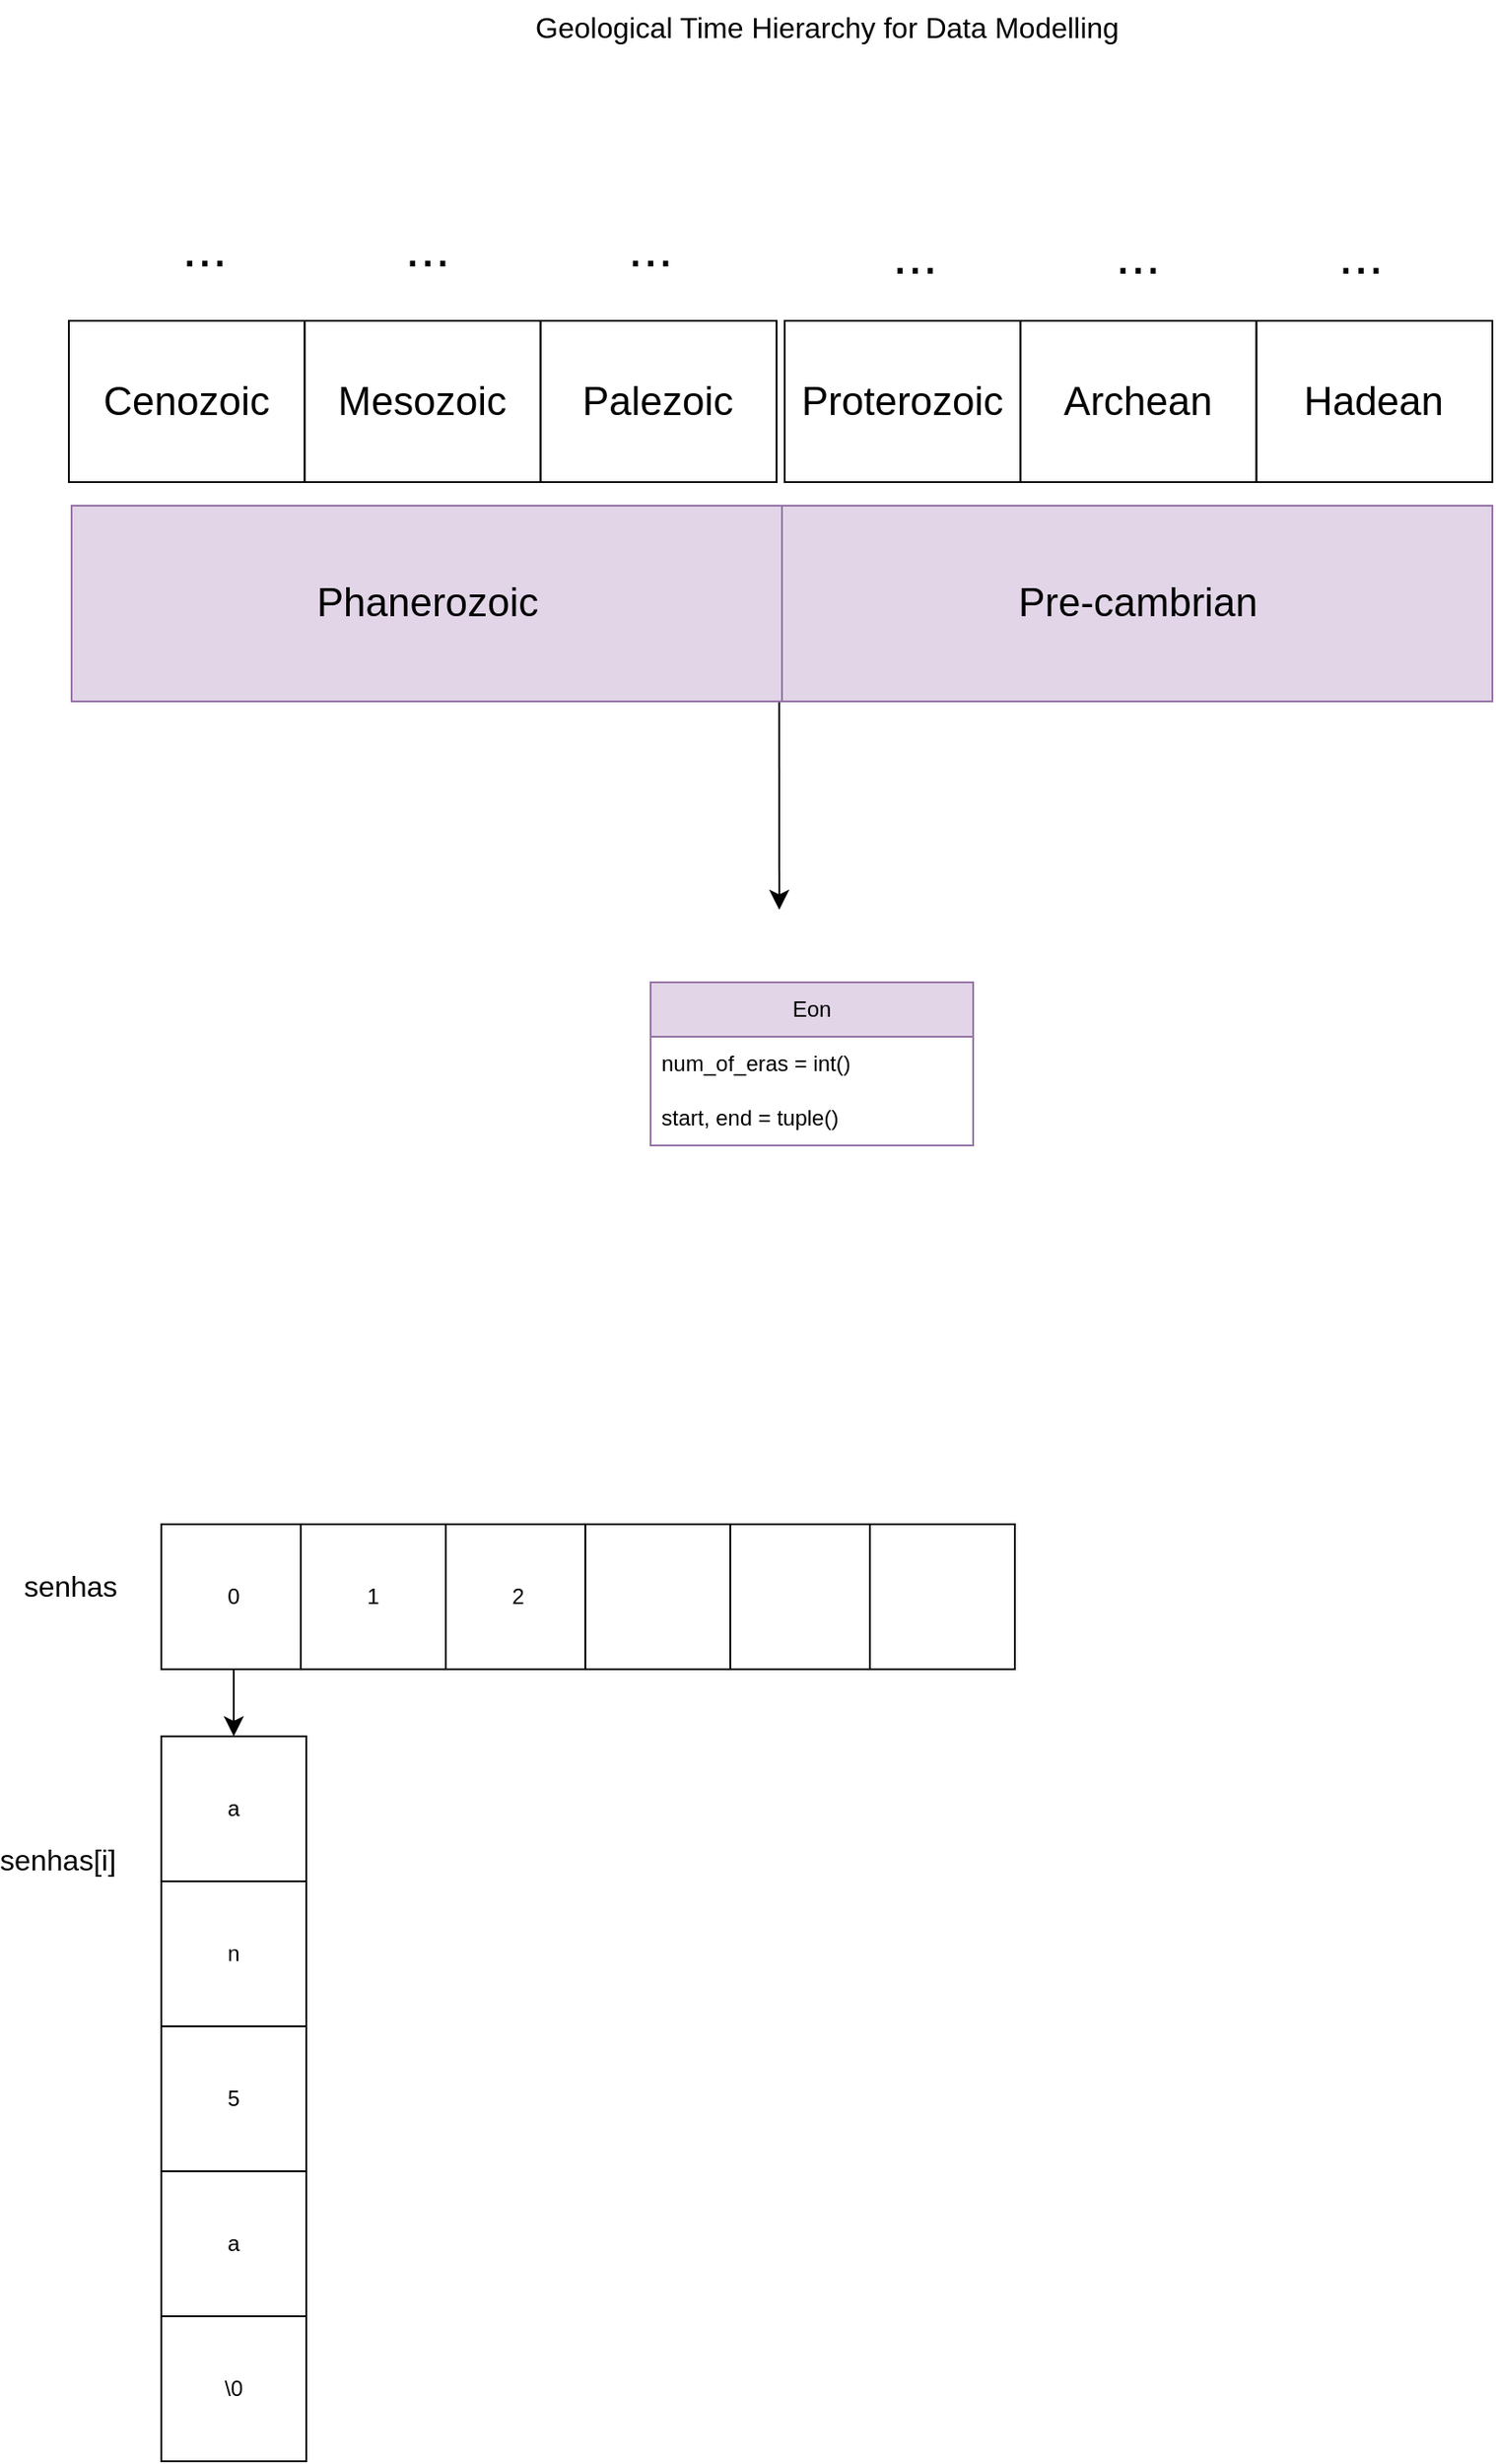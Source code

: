 <mxfile version="24.2.5" type="device">
  <diagram name="Página-1" id="vrO897uM2YTcutCzQzcY">
    <mxGraphModel dx="1595" dy="1538" grid="0" gridSize="10" guides="1" tooltips="1" connect="1" arrows="1" fold="1" page="0" pageScale="1" pageWidth="1100" pageHeight="850" math="0" shadow="0">
      <root>
        <mxCell id="0" />
        <mxCell id="1" parent="0" />
        <mxCell id="0BnK5tiUqIBFLf6vjAou-24" value="" style="endArrow=classic;html=1;rounded=0;fontSize=12;startSize=8;endSize=8;curved=1;exitX=0.996;exitY=0.935;exitDx=0;exitDy=0;exitPerimeter=0;" edge="1" parent="1" source="0BnK5tiUqIBFLf6vjAou-3">
          <mxGeometry width="50" height="50" relative="1" as="geometry">
            <mxPoint x="116" y="2" as="sourcePoint" />
            <mxPoint x="148" y="101" as="targetPoint" />
          </mxGeometry>
        </mxCell>
        <mxCell id="0BnK5tiUqIBFLf6vjAou-2" value="Geological Time Hierarchy for Data Modelling" style="text;html=1;align=center;verticalAlign=middle;whiteSpace=wrap;rounded=0;fontSize=16;" vertex="1" parent="1">
          <mxGeometry x="6" y="-401" width="337" height="30" as="geometry" />
        </mxCell>
        <mxCell id="0BnK5tiUqIBFLf6vjAou-21" value="" style="group" vertex="1" connectable="0" parent="1">
          <mxGeometry x="-244" y="-280" width="785.5" height="266" as="geometry" />
        </mxCell>
        <mxCell id="0BnK5tiUqIBFLf6vjAou-8" value="" style="group" vertex="1" connectable="0" parent="0BnK5tiUqIBFLf6vjAou-21">
          <mxGeometry y="56" width="390.5" height="89" as="geometry" />
        </mxCell>
        <mxCell id="0BnK5tiUqIBFLf6vjAou-5" value="&lt;font style=&quot;font-size: 22px;&quot;&gt;Cenozoic&lt;/font&gt;" style="rounded=0;whiteSpace=wrap;html=1;" vertex="1" parent="0BnK5tiUqIBFLf6vjAou-8">
          <mxGeometry width="130.167" height="89" as="geometry" />
        </mxCell>
        <mxCell id="0BnK5tiUqIBFLf6vjAou-6" value="&lt;font style=&quot;font-size: 22px;&quot;&gt;Mesozoic&lt;/font&gt;" style="rounded=0;whiteSpace=wrap;html=1;" vertex="1" parent="0BnK5tiUqIBFLf6vjAou-8">
          <mxGeometry x="130.167" width="130.167" height="89" as="geometry" />
        </mxCell>
        <mxCell id="0BnK5tiUqIBFLf6vjAou-7" value="&lt;font style=&quot;font-size: 22px;&quot;&gt;Palezoic&lt;/font&gt;" style="rounded=0;whiteSpace=wrap;html=1;" vertex="1" parent="0BnK5tiUqIBFLf6vjAou-8">
          <mxGeometry x="260.333" width="130.167" height="89" as="geometry" />
        </mxCell>
        <mxCell id="0BnK5tiUqIBFLf6vjAou-10" value="" style="group" vertex="1" connectable="0" parent="0BnK5tiUqIBFLf6vjAou-21">
          <mxGeometry x="395" y="56" width="390.5" height="89" as="geometry" />
        </mxCell>
        <mxCell id="0BnK5tiUqIBFLf6vjAou-11" value="&lt;font style=&quot;font-size: 22px;&quot;&gt;Proterozoic&lt;/font&gt;" style="rounded=0;whiteSpace=wrap;html=1;" vertex="1" parent="0BnK5tiUqIBFLf6vjAou-10">
          <mxGeometry width="130.167" height="89" as="geometry" />
        </mxCell>
        <mxCell id="0BnK5tiUqIBFLf6vjAou-12" value="&lt;font style=&quot;font-size: 22px;&quot;&gt;Archean&lt;/font&gt;" style="rounded=0;whiteSpace=wrap;html=1;" vertex="1" parent="0BnK5tiUqIBFLf6vjAou-10">
          <mxGeometry x="130.167" width="130.167" height="89" as="geometry" />
        </mxCell>
        <mxCell id="0BnK5tiUqIBFLf6vjAou-13" value="&lt;font style=&quot;font-size: 22px;&quot;&gt;Hadean&lt;/font&gt;" style="rounded=0;whiteSpace=wrap;html=1;" vertex="1" parent="0BnK5tiUqIBFLf6vjAou-10">
          <mxGeometry x="260.333" width="130.167" height="89" as="geometry" />
        </mxCell>
        <mxCell id="0BnK5tiUqIBFLf6vjAou-15" value="&lt;font style=&quot;font-size: 30px;&quot;&gt;...&lt;/font&gt;" style="text;html=1;align=center;verticalAlign=middle;whiteSpace=wrap;rounded=0;fontSize=16;" vertex="1" parent="0BnK5tiUqIBFLf6vjAou-21">
          <mxGeometry x="291" width="60" height="30" as="geometry" />
        </mxCell>
        <mxCell id="0BnK5tiUqIBFLf6vjAou-16" value="&lt;font style=&quot;font-size: 30px;&quot;&gt;...&lt;/font&gt;" style="text;html=1;align=center;verticalAlign=middle;whiteSpace=wrap;rounded=0;fontSize=16;" vertex="1" parent="0BnK5tiUqIBFLf6vjAou-21">
          <mxGeometry x="167.5" width="60" height="30" as="geometry" />
        </mxCell>
        <mxCell id="0BnK5tiUqIBFLf6vjAou-17" value="&lt;font style=&quot;font-size: 30px;&quot;&gt;...&lt;/font&gt;" style="text;html=1;align=center;verticalAlign=middle;whiteSpace=wrap;rounded=0;fontSize=16;" vertex="1" parent="0BnK5tiUqIBFLf6vjAou-21">
          <mxGeometry x="45" width="60" height="30" as="geometry" />
        </mxCell>
        <mxCell id="0BnK5tiUqIBFLf6vjAou-18" value="&lt;font style=&quot;font-size: 30px;&quot;&gt;...&lt;/font&gt;" style="text;html=1;align=center;verticalAlign=middle;whiteSpace=wrap;rounded=0;fontSize=16;" vertex="1" parent="0BnK5tiUqIBFLf6vjAou-21">
          <mxGeometry x="683.25" y="4" width="60" height="30" as="geometry" />
        </mxCell>
        <mxCell id="0BnK5tiUqIBFLf6vjAou-19" value="&lt;font style=&quot;font-size: 30px;&quot;&gt;...&lt;/font&gt;" style="text;html=1;align=center;verticalAlign=middle;whiteSpace=wrap;rounded=0;fontSize=16;" vertex="1" parent="0BnK5tiUqIBFLf6vjAou-21">
          <mxGeometry x="559.75" y="4" width="60" height="30" as="geometry" />
        </mxCell>
        <mxCell id="0BnK5tiUqIBFLf6vjAou-20" value="&lt;font style=&quot;font-size: 30px;&quot;&gt;...&lt;/font&gt;" style="text;html=1;align=center;verticalAlign=middle;whiteSpace=wrap;rounded=0;fontSize=16;" vertex="1" parent="0BnK5tiUqIBFLf6vjAou-21">
          <mxGeometry x="437.25" y="4" width="60" height="30" as="geometry" />
        </mxCell>
        <mxCell id="0BnK5tiUqIBFLf6vjAou-23" value="" style="group" vertex="1" connectable="0" parent="0BnK5tiUqIBFLf6vjAou-21">
          <mxGeometry x="1.5" y="158" width="784" height="108" as="geometry" />
        </mxCell>
        <mxCell id="0BnK5tiUqIBFLf6vjAou-3" value="&lt;font style=&quot;font-size: 22px;&quot;&gt;Phanerozoic&lt;/font&gt;" style="rounded=0;whiteSpace=wrap;html=1;fillColor=#e1d5e7;strokeColor=#9673a6;" vertex="1" parent="0BnK5tiUqIBFLf6vjAou-23">
          <mxGeometry width="392" height="108" as="geometry" />
        </mxCell>
        <mxCell id="0BnK5tiUqIBFLf6vjAou-4" value="&lt;font style=&quot;font-size: 22px;&quot;&gt;Pre-cambrian&lt;/font&gt;" style="rounded=0;whiteSpace=wrap;html=1;fillColor=#e1d5e7;strokeColor=#9673a6;" vertex="1" parent="0BnK5tiUqIBFLf6vjAou-23">
          <mxGeometry x="392" width="392" height="108" as="geometry" />
        </mxCell>
        <mxCell id="0BnK5tiUqIBFLf6vjAou-25" value="Eon" style="swimlane;fontStyle=0;childLayout=stackLayout;horizontal=1;startSize=30;horizontalStack=0;resizeParent=1;resizeParentMax=0;resizeLast=0;collapsible=1;marginBottom=0;whiteSpace=wrap;html=1;fillColor=#e1d5e7;strokeColor=#9673a6;" vertex="1" parent="1">
          <mxGeometry x="77" y="141" width="178" height="90" as="geometry" />
        </mxCell>
        <mxCell id="0BnK5tiUqIBFLf6vjAou-26" value="num_of_eras = int()" style="text;strokeColor=none;fillColor=none;align=left;verticalAlign=middle;spacingLeft=4;spacingRight=4;overflow=hidden;points=[[0,0.5],[1,0.5]];portConstraint=eastwest;rotatable=0;whiteSpace=wrap;html=1;" vertex="1" parent="0BnK5tiUqIBFLf6vjAou-25">
          <mxGeometry y="30" width="178" height="30" as="geometry" />
        </mxCell>
        <mxCell id="0BnK5tiUqIBFLf6vjAou-27" value="start, end = tuple()" style="text;strokeColor=none;fillColor=none;align=left;verticalAlign=middle;spacingLeft=4;spacingRight=4;overflow=hidden;points=[[0,0.5],[1,0.5]];portConstraint=eastwest;rotatable=0;whiteSpace=wrap;html=1;" vertex="1" parent="0BnK5tiUqIBFLf6vjAou-25">
          <mxGeometry y="60" width="178" height="30" as="geometry" />
        </mxCell>
        <mxCell id="0BnK5tiUqIBFLf6vjAou-32" value="" style="group" vertex="1" connectable="0" parent="1">
          <mxGeometry x="-193" y="440" width="157" height="80" as="geometry" />
        </mxCell>
        <mxCell id="0BnK5tiUqIBFLf6vjAou-30" value="0" style="whiteSpace=wrap;html=1;aspect=fixed;" vertex="1" parent="0BnK5tiUqIBFLf6vjAou-32">
          <mxGeometry width="80" height="80" as="geometry" />
        </mxCell>
        <mxCell id="0BnK5tiUqIBFLf6vjAou-31" value="1" style="whiteSpace=wrap;html=1;aspect=fixed;" vertex="1" parent="0BnK5tiUqIBFLf6vjAou-32">
          <mxGeometry x="77" width="80" height="80" as="geometry" />
        </mxCell>
        <mxCell id="0BnK5tiUqIBFLf6vjAou-33" value="2" style="whiteSpace=wrap;html=1;aspect=fixed;" vertex="1" parent="1">
          <mxGeometry x="-36" y="440" width="80" height="80" as="geometry" />
        </mxCell>
        <mxCell id="0BnK5tiUqIBFLf6vjAou-34" value="" style="whiteSpace=wrap;html=1;aspect=fixed;" vertex="1" parent="1">
          <mxGeometry x="41" y="440" width="80" height="80" as="geometry" />
        </mxCell>
        <mxCell id="0BnK5tiUqIBFLf6vjAou-35" value="" style="whiteSpace=wrap;html=1;aspect=fixed;" vertex="1" parent="1">
          <mxGeometry x="121" y="440" width="80" height="80" as="geometry" />
        </mxCell>
        <mxCell id="0BnK5tiUqIBFLf6vjAou-36" value="" style="whiteSpace=wrap;html=1;aspect=fixed;" vertex="1" parent="1">
          <mxGeometry x="198" y="440" width="80" height="80" as="geometry" />
        </mxCell>
        <mxCell id="0BnK5tiUqIBFLf6vjAou-37" value="senhas" style="text;html=1;align=center;verticalAlign=middle;whiteSpace=wrap;rounded=0;fontSize=16;" vertex="1" parent="1">
          <mxGeometry x="-273" y="459" width="60" height="30" as="geometry" />
        </mxCell>
        <mxCell id="0BnK5tiUqIBFLf6vjAou-39" value="a" style="whiteSpace=wrap;html=1;aspect=fixed;" vertex="1" parent="1">
          <mxGeometry x="-193" y="557" width="80" height="80" as="geometry" />
        </mxCell>
        <mxCell id="0BnK5tiUqIBFLf6vjAou-40" value="n" style="whiteSpace=wrap;html=1;aspect=fixed;" vertex="1" parent="1">
          <mxGeometry x="-193" y="637" width="80" height="80" as="geometry" />
        </mxCell>
        <mxCell id="0BnK5tiUqIBFLf6vjAou-41" value="5" style="whiteSpace=wrap;html=1;aspect=fixed;" vertex="1" parent="1">
          <mxGeometry x="-193" y="717" width="80" height="80" as="geometry" />
        </mxCell>
        <mxCell id="0BnK5tiUqIBFLf6vjAou-42" value="a" style="whiteSpace=wrap;html=1;aspect=fixed;" vertex="1" parent="1">
          <mxGeometry x="-193" y="797" width="80" height="80" as="geometry" />
        </mxCell>
        <mxCell id="0BnK5tiUqIBFLf6vjAou-43" style="edgeStyle=none;curved=1;rounded=0;orthogonalLoop=1;jettySize=auto;html=1;entryX=0.5;entryY=0;entryDx=0;entryDy=0;fontSize=12;startSize=8;endSize=8;" edge="1" parent="1" source="0BnK5tiUqIBFLf6vjAou-30" target="0BnK5tiUqIBFLf6vjAou-39">
          <mxGeometry relative="1" as="geometry" />
        </mxCell>
        <mxCell id="0BnK5tiUqIBFLf6vjAou-44" value="senhas[i]" style="text;html=1;align=center;verticalAlign=middle;whiteSpace=wrap;rounded=0;fontSize=16;" vertex="1" parent="1">
          <mxGeometry x="-280" y="610" width="60" height="30" as="geometry" />
        </mxCell>
        <mxCell id="0BnK5tiUqIBFLf6vjAou-45" value="\0" style="whiteSpace=wrap;html=1;aspect=fixed;" vertex="1" parent="1">
          <mxGeometry x="-193" y="877" width="80" height="80" as="geometry" />
        </mxCell>
      </root>
    </mxGraphModel>
  </diagram>
</mxfile>
